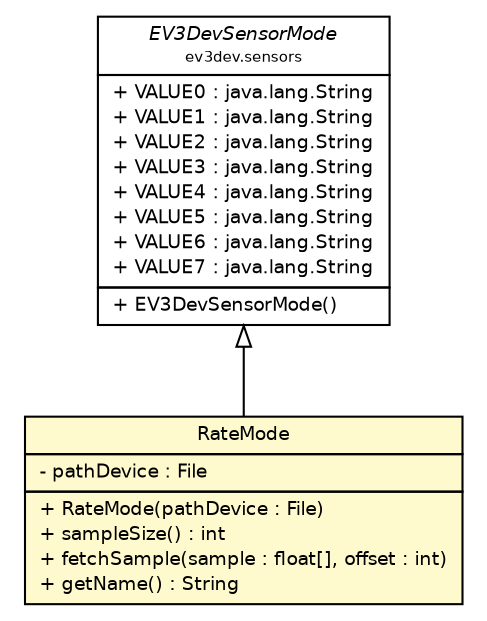 #!/usr/local/bin/dot
#
# Class diagram 
# Generated by UMLGraph version R5_6-24-gf6e263 (http://www.umlgraph.org/)
#

digraph G {
	edge [fontname="Helvetica",fontsize=10,labelfontname="Helvetica",labelfontsize=10];
	node [fontname="Helvetica",fontsize=10,shape=plaintext];
	nodesep=0.25;
	ranksep=0.5;
	// ev3dev.sensors.EV3DevSensorMode
	c2321 [label=<<table title="ev3dev.sensors.EV3DevSensorMode" border="0" cellborder="1" cellspacing="0" cellpadding="2" port="p" href="../EV3DevSensorMode.html">
		<tr><td><table border="0" cellspacing="0" cellpadding="1">
<tr><td align="center" balign="center"><font face="Helvetica-Oblique"> EV3DevSensorMode </font></td></tr>
<tr><td align="center" balign="center"><font point-size="7.0"> ev3dev.sensors </font></td></tr>
		</table></td></tr>
		<tr><td><table border="0" cellspacing="0" cellpadding="1">
<tr><td align="left" balign="left"> + VALUE0 : java.lang.String </td></tr>
<tr><td align="left" balign="left"> + VALUE1 : java.lang.String </td></tr>
<tr><td align="left" balign="left"> + VALUE2 : java.lang.String </td></tr>
<tr><td align="left" balign="left"> + VALUE3 : java.lang.String </td></tr>
<tr><td align="left" balign="left"> + VALUE4 : java.lang.String </td></tr>
<tr><td align="left" balign="left"> + VALUE5 : java.lang.String </td></tr>
<tr><td align="left" balign="left"> + VALUE6 : java.lang.String </td></tr>
<tr><td align="left" balign="left"> + VALUE7 : java.lang.String </td></tr>
		</table></td></tr>
		<tr><td><table border="0" cellspacing="0" cellpadding="1">
<tr><td align="left" balign="left"> + EV3DevSensorMode() </td></tr>
		</table></td></tr>
		</table>>, URL="../EV3DevSensorMode.html", fontname="Helvetica", fontcolor="black", fontsize=9.0];
	// ev3dev.sensors.ev3.EV3GyroSensor.RateMode
	c2330 [label=<<table title="ev3dev.sensors.ev3.EV3GyroSensor.RateMode" border="0" cellborder="1" cellspacing="0" cellpadding="2" port="p" bgcolor="lemonChiffon" href="./EV3GyroSensor.RateMode.html">
		<tr><td><table border="0" cellspacing="0" cellpadding="1">
<tr><td align="center" balign="center"> RateMode </td></tr>
		</table></td></tr>
		<tr><td><table border="0" cellspacing="0" cellpadding="1">
<tr><td align="left" balign="left"> - pathDevice : File </td></tr>
		</table></td></tr>
		<tr><td><table border="0" cellspacing="0" cellpadding="1">
<tr><td align="left" balign="left"> + RateMode(pathDevice : File) </td></tr>
<tr><td align="left" balign="left"> + sampleSize() : int </td></tr>
<tr><td align="left" balign="left"> + fetchSample(sample : float[], offset : int) </td></tr>
<tr><td align="left" balign="left"> + getName() : String </td></tr>
		</table></td></tr>
		</table>>, URL="./EV3GyroSensor.RateMode.html", fontname="Helvetica", fontcolor="black", fontsize=9.0];
	//ev3dev.sensors.ev3.EV3GyroSensor.RateMode extends ev3dev.sensors.EV3DevSensorMode
	c2321:p -> c2330:p [dir=back,arrowtail=empty];
}

